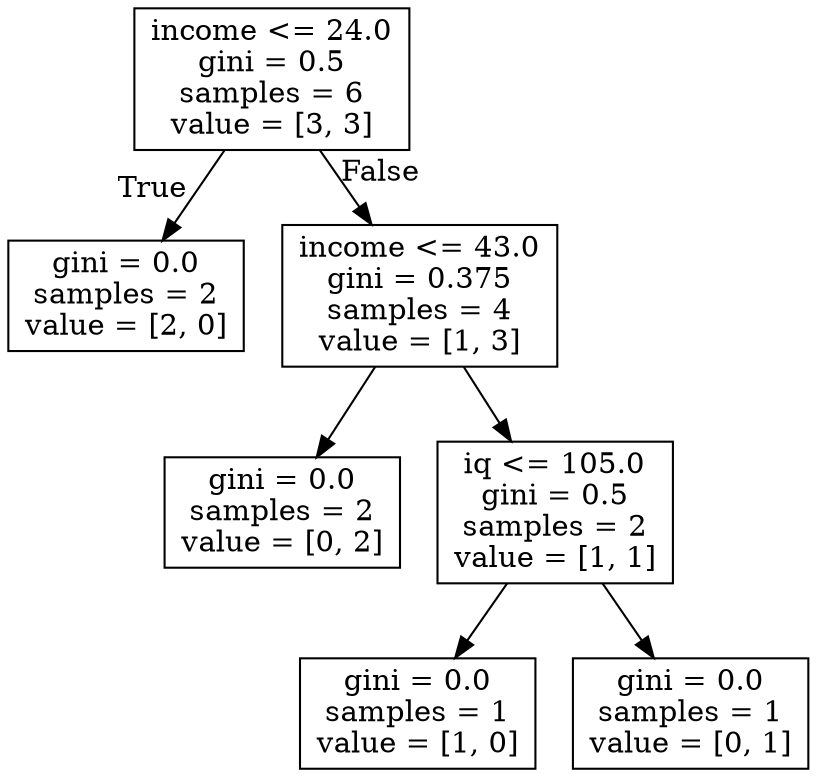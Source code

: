 digraph Tree {
node [shape=box] ;
0 [label="income <= 24.0\ngini = 0.5\nsamples = 6\nvalue = [3, 3]"] ;
1 [label="gini = 0.0\nsamples = 2\nvalue = [2, 0]"] ;
0 -> 1 [labeldistance=2.5, labelangle=45, headlabel="True"] ;
2 [label="income <= 43.0\ngini = 0.375\nsamples = 4\nvalue = [1, 3]"] ;
0 -> 2 [labeldistance=2.5, labelangle=-45, headlabel="False"] ;
3 [label="gini = 0.0\nsamples = 2\nvalue = [0, 2]"] ;
2 -> 3 ;
4 [label="iq <= 105.0\ngini = 0.5\nsamples = 2\nvalue = [1, 1]"] ;
2 -> 4 ;
5 [label="gini = 0.0\nsamples = 1\nvalue = [1, 0]"] ;
4 -> 5 ;
6 [label="gini = 0.0\nsamples = 1\nvalue = [0, 1]"] ;
4 -> 6 ;
}